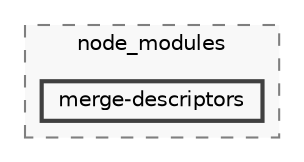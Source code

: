 digraph "backend/node_modules/merge-descriptors"
{
 // LATEX_PDF_SIZE
  bgcolor="transparent";
  edge [fontname=Helvetica,fontsize=10,labelfontname=Helvetica,labelfontsize=10];
  node [fontname=Helvetica,fontsize=10,shape=box,height=0.2,width=0.4];
  compound=true
  subgraph clusterdir_86dbea9de526ba50b112ba867d8b4b1f {
    graph [ bgcolor="#f8f8f8", pencolor="grey50", label="node_modules", fontname=Helvetica,fontsize=10 style="filled,dashed", URL="dir_86dbea9de526ba50b112ba867d8b4b1f.html",tooltip=""]
  dir_40e1f46cfcdf39a84011fc62960ee3cc [label="merge-descriptors", fillcolor="#f8f8f8", color="grey25", style="filled,bold", URL="dir_40e1f46cfcdf39a84011fc62960ee3cc.html",tooltip=""];
  }
}
